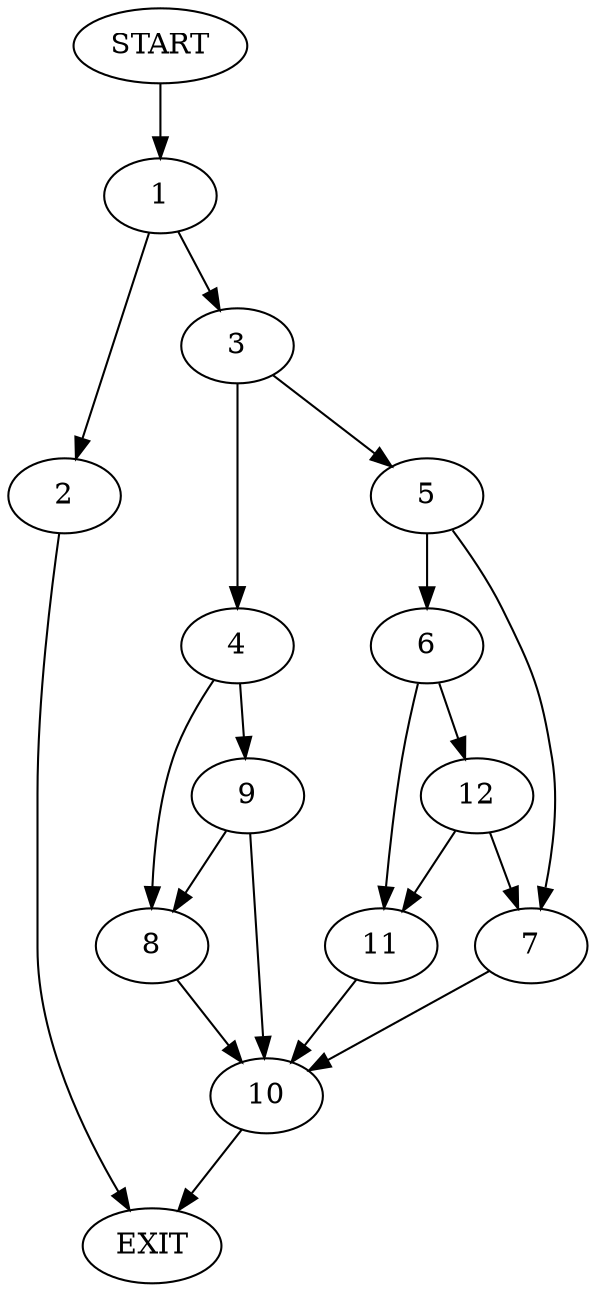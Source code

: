 digraph {
0 [label="START"]
13 [label="EXIT"]
0 -> 1
1 -> 2
1 -> 3
3 -> 4
3 -> 5
2 -> 13
5 -> 6
5 -> 7
4 -> 8
4 -> 9
8 -> 10
9 -> 8
9 -> 10
10 -> 13
7 -> 10
6 -> 11
6 -> 12
11 -> 10
12 -> 11
12 -> 7
}

